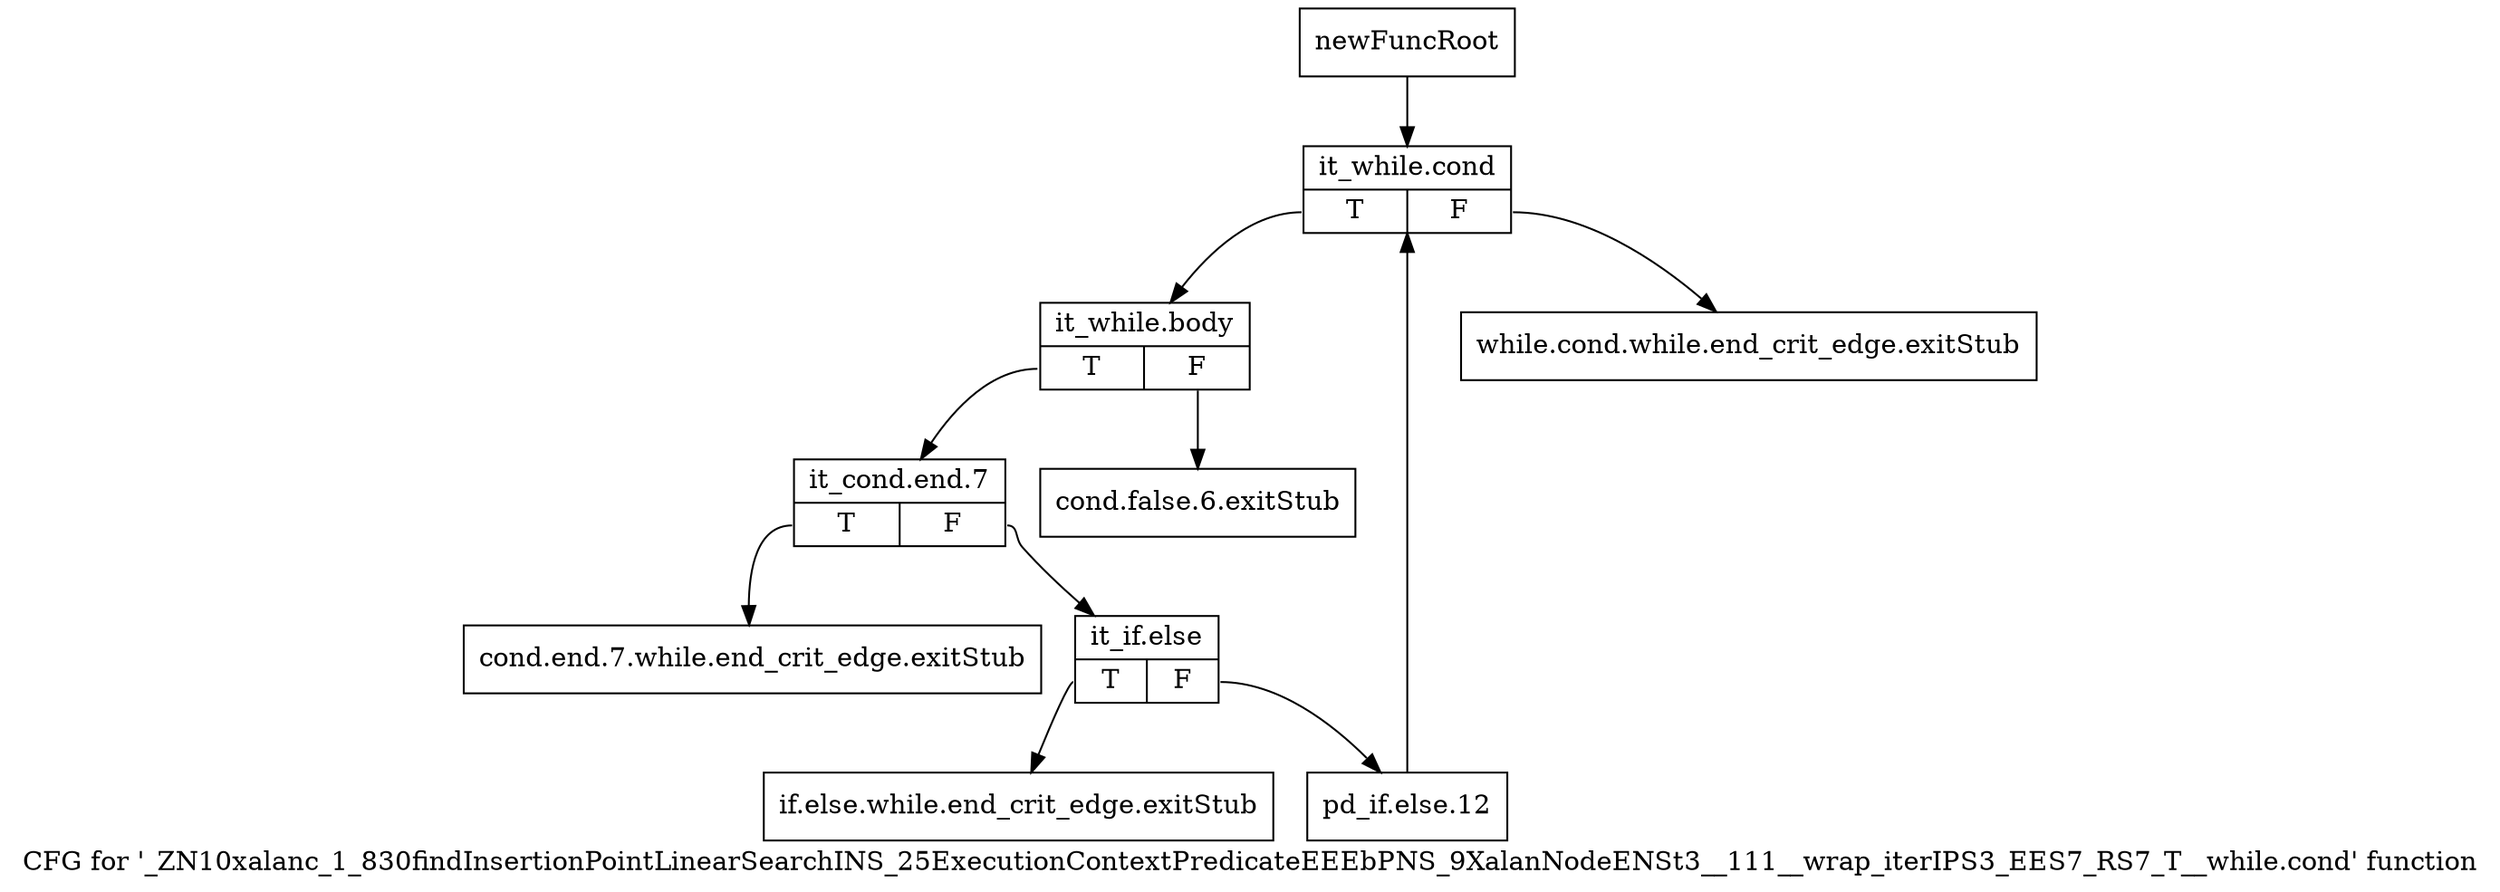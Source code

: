 digraph "CFG for '_ZN10xalanc_1_830findInsertionPointLinearSearchINS_25ExecutionContextPredicateEEEbPNS_9XalanNodeENSt3__111__wrap_iterIPS3_EES7_RS7_T__while.cond' function" {
	label="CFG for '_ZN10xalanc_1_830findInsertionPointLinearSearchINS_25ExecutionContextPredicateEEEbPNS_9XalanNodeENSt3__111__wrap_iterIPS3_EES7_RS7_T__while.cond' function";

	Node0x9de6310 [shape=record,label="{newFuncRoot}"];
	Node0x9de6310 -> Node0x9de68f0;
	Node0x9de67b0 [shape=record,label="{while.cond.while.end_crit_edge.exitStub}"];
	Node0x9de6800 [shape=record,label="{cond.false.6.exitStub}"];
	Node0x9de6850 [shape=record,label="{cond.end.7.while.end_crit_edge.exitStub}"];
	Node0x9de68a0 [shape=record,label="{if.else.while.end_crit_edge.exitStub}"];
	Node0x9de68f0 [shape=record,label="{it_while.cond|{<s0>T|<s1>F}}"];
	Node0x9de68f0:s0 -> Node0x9de6940;
	Node0x9de68f0:s1 -> Node0x9de67b0;
	Node0x9de6940 [shape=record,label="{it_while.body|{<s0>T|<s1>F}}"];
	Node0x9de6940:s0 -> Node0x9de6990;
	Node0x9de6940:s1 -> Node0x9de6800;
	Node0x9de6990 [shape=record,label="{it_cond.end.7|{<s0>T|<s1>F}}"];
	Node0x9de6990:s0 -> Node0x9de6850;
	Node0x9de6990:s1 -> Node0x9de69e0;
	Node0x9de69e0 [shape=record,label="{it_if.else|{<s0>T|<s1>F}}"];
	Node0x9de69e0:s0 -> Node0x9de68a0;
	Node0x9de69e0:s1 -> Node0x9de6a30;
	Node0x9de6a30 [shape=record,label="{pd_if.else.12}"];
	Node0x9de6a30 -> Node0x9de68f0;
}
